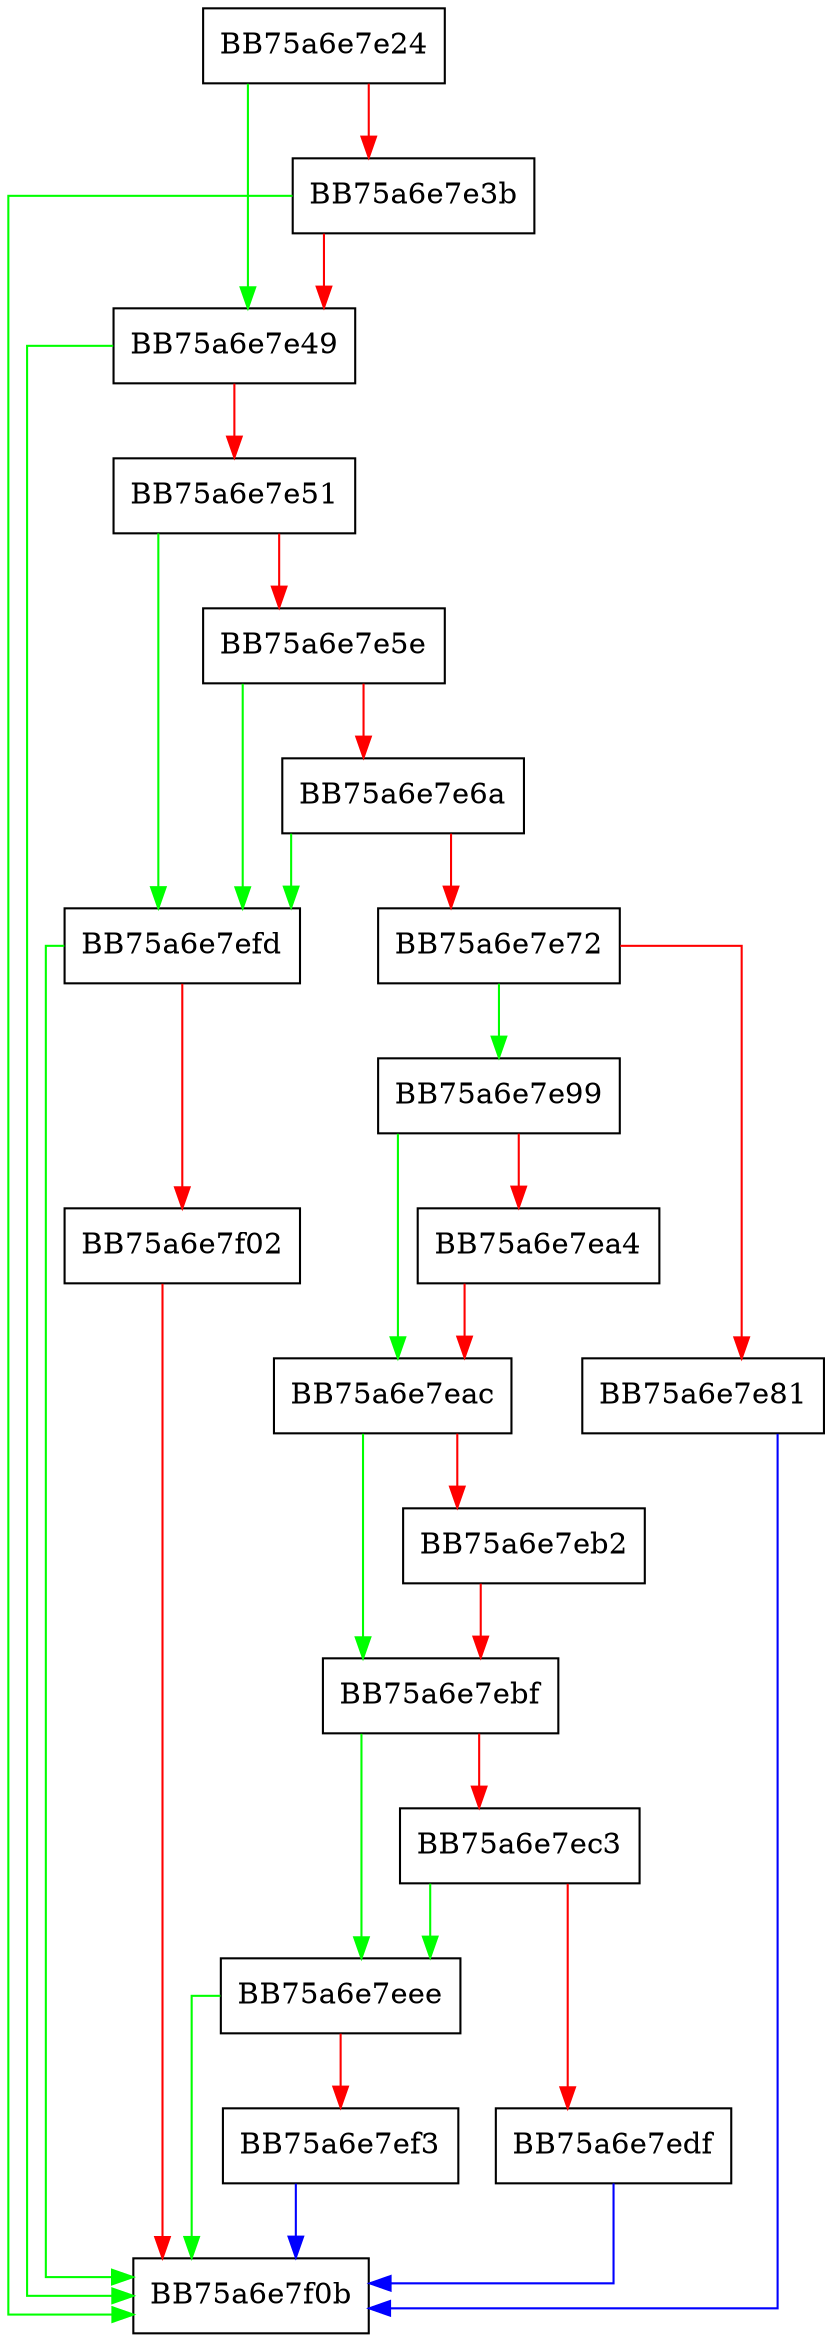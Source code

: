 digraph sqlite3PagerSetJournalMode {
  node [shape="box"];
  graph [splines=ortho];
  BB75a6e7e24 -> BB75a6e7e49 [color="green"];
  BB75a6e7e24 -> BB75a6e7e3b [color="red"];
  BB75a6e7e3b -> BB75a6e7f0b [color="green"];
  BB75a6e7e3b -> BB75a6e7e49 [color="red"];
  BB75a6e7e49 -> BB75a6e7f0b [color="green"];
  BB75a6e7e49 -> BB75a6e7e51 [color="red"];
  BB75a6e7e51 -> BB75a6e7efd [color="green"];
  BB75a6e7e51 -> BB75a6e7e5e [color="red"];
  BB75a6e7e5e -> BB75a6e7efd [color="green"];
  BB75a6e7e5e -> BB75a6e7e6a [color="red"];
  BB75a6e7e6a -> BB75a6e7efd [color="green"];
  BB75a6e7e6a -> BB75a6e7e72 [color="red"];
  BB75a6e7e72 -> BB75a6e7e99 [color="green"];
  BB75a6e7e72 -> BB75a6e7e81 [color="red"];
  BB75a6e7e81 -> BB75a6e7f0b [color="blue"];
  BB75a6e7e99 -> BB75a6e7eac [color="green"];
  BB75a6e7e99 -> BB75a6e7ea4 [color="red"];
  BB75a6e7ea4 -> BB75a6e7eac [color="red"];
  BB75a6e7eac -> BB75a6e7ebf [color="green"];
  BB75a6e7eac -> BB75a6e7eb2 [color="red"];
  BB75a6e7eb2 -> BB75a6e7ebf [color="red"];
  BB75a6e7ebf -> BB75a6e7eee [color="green"];
  BB75a6e7ebf -> BB75a6e7ec3 [color="red"];
  BB75a6e7ec3 -> BB75a6e7eee [color="green"];
  BB75a6e7ec3 -> BB75a6e7edf [color="red"];
  BB75a6e7edf -> BB75a6e7f0b [color="blue"];
  BB75a6e7eee -> BB75a6e7f0b [color="green"];
  BB75a6e7eee -> BB75a6e7ef3 [color="red"];
  BB75a6e7ef3 -> BB75a6e7f0b [color="blue"];
  BB75a6e7efd -> BB75a6e7f0b [color="green"];
  BB75a6e7efd -> BB75a6e7f02 [color="red"];
  BB75a6e7f02 -> BB75a6e7f0b [color="red"];
}